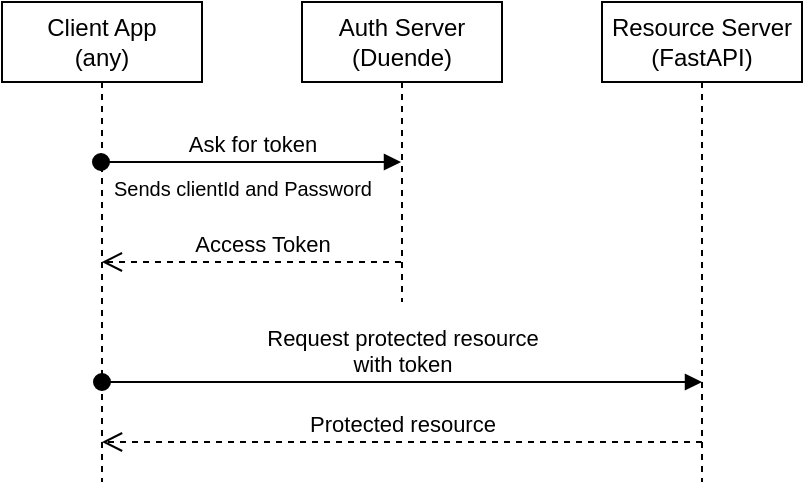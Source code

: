 ﻿<mxfile version="22.1.22" type="embed">
  <diagram name="Page-1" id="2YBvvXClWsGukQMizWep">
    <mxGraphModel dx="768" dy="514" grid="1" gridSize="10" guides="1" tooltips="1" connect="1" arrows="1" fold="1" page="1" pageScale="1" pageWidth="850" pageHeight="1100" math="0" shadow="0">
      <root>
        <mxCell id="0" />
        <mxCell id="1" parent="0" />
        <mxCell id="FlEzBT69IL1nMeVk5zN6-3" value="Client App&lt;br&gt;(any)" style="shape=umlLifeline;perimeter=lifelinePerimeter;whiteSpace=wrap;html=1;container=1;dropTarget=0;collapsible=0;recursiveResize=0;outlineConnect=0;portConstraint=eastwest;newEdgeStyle={&quot;curved&quot;:0,&quot;rounded&quot;:0};" parent="1" vertex="1">
          <mxGeometry x="200" y="80" width="100" height="240" as="geometry" />
        </mxCell>
        <mxCell id="FlEzBT69IL1nMeVk5zN6-4" value="Auth Server&lt;br&gt;(Duende)" style="shape=umlLifeline;perimeter=lifelinePerimeter;whiteSpace=wrap;html=1;container=1;dropTarget=0;collapsible=0;recursiveResize=0;outlineConnect=0;portConstraint=eastwest;newEdgeStyle={&quot;curved&quot;:0,&quot;rounded&quot;:0};" parent="1" vertex="1">
          <mxGeometry x="350" y="80" width="100" height="150" as="geometry" />
        </mxCell>
        <mxCell id="FlEzBT69IL1nMeVk5zN6-6" value="Resource Server&lt;br&gt;(FastAPI)" style="shape=umlLifeline;perimeter=lifelinePerimeter;whiteSpace=wrap;html=1;container=1;dropTarget=0;collapsible=0;recursiveResize=0;outlineConnect=0;portConstraint=eastwest;newEdgeStyle={&quot;curved&quot;:0,&quot;rounded&quot;:0};" parent="1" vertex="1">
          <mxGeometry x="500" y="80" width="100" height="240" as="geometry" />
        </mxCell>
        <mxCell id="-GsuNJNlLxtetsbcVaZu-3" value="Ask for token" style="html=1;verticalAlign=bottom;startArrow=oval;startFill=1;endArrow=block;startSize=8;curved=0;rounded=0;" parent="1" edge="1">
          <mxGeometry width="60" relative="1" as="geometry">
            <mxPoint x="249.5" y="160" as="sourcePoint" />
            <mxPoint x="399.5" y="160" as="targetPoint" />
          </mxGeometry>
        </mxCell>
        <mxCell id="-GsuNJNlLxtetsbcVaZu-4" value="Sends clientId and Password" style="text;html=1;align=center;verticalAlign=middle;resizable=0;points=[];autosize=1;strokeColor=none;fillColor=none;fontSize=10;" parent="1" vertex="1">
          <mxGeometry x="245" y="158" width="150" height="30" as="geometry" />
        </mxCell>
        <mxCell id="-GsuNJNlLxtetsbcVaZu-5" value="Access Token" style="html=1;verticalAlign=bottom;endArrow=open;dashed=1;endSize=8;curved=0;rounded=0;" parent="1" edge="1">
          <mxGeometry x="-0.071" relative="1" as="geometry">
            <mxPoint x="399.5" y="210" as="sourcePoint" />
            <mxPoint x="249.929" y="210" as="targetPoint" />
            <mxPoint as="offset" />
          </mxGeometry>
        </mxCell>
        <mxCell id="-GsuNJNlLxtetsbcVaZu-6" value="Request protected resource&lt;br&gt;with token" style="html=1;verticalAlign=bottom;startArrow=oval;startFill=1;endArrow=block;startSize=8;curved=0;rounded=0;" parent="1" edge="1">
          <mxGeometry width="60" relative="1" as="geometry">
            <mxPoint x="250" y="270" as="sourcePoint" />
            <mxPoint x="550" y="270" as="targetPoint" />
          </mxGeometry>
        </mxCell>
        <mxCell id="-0CC5j-JEcD7gediycuU-1" value="Protected resource" style="html=1;verticalAlign=bottom;endArrow=open;dashed=1;endSize=8;curved=0;rounded=0;" parent="1" edge="1">
          <mxGeometry relative="1" as="geometry">
            <mxPoint x="550" y="300" as="sourcePoint" />
            <mxPoint x="250" y="300" as="targetPoint" />
          </mxGeometry>
        </mxCell>
      </root>
    </mxGraphModel>
  </diagram>
</mxfile>
